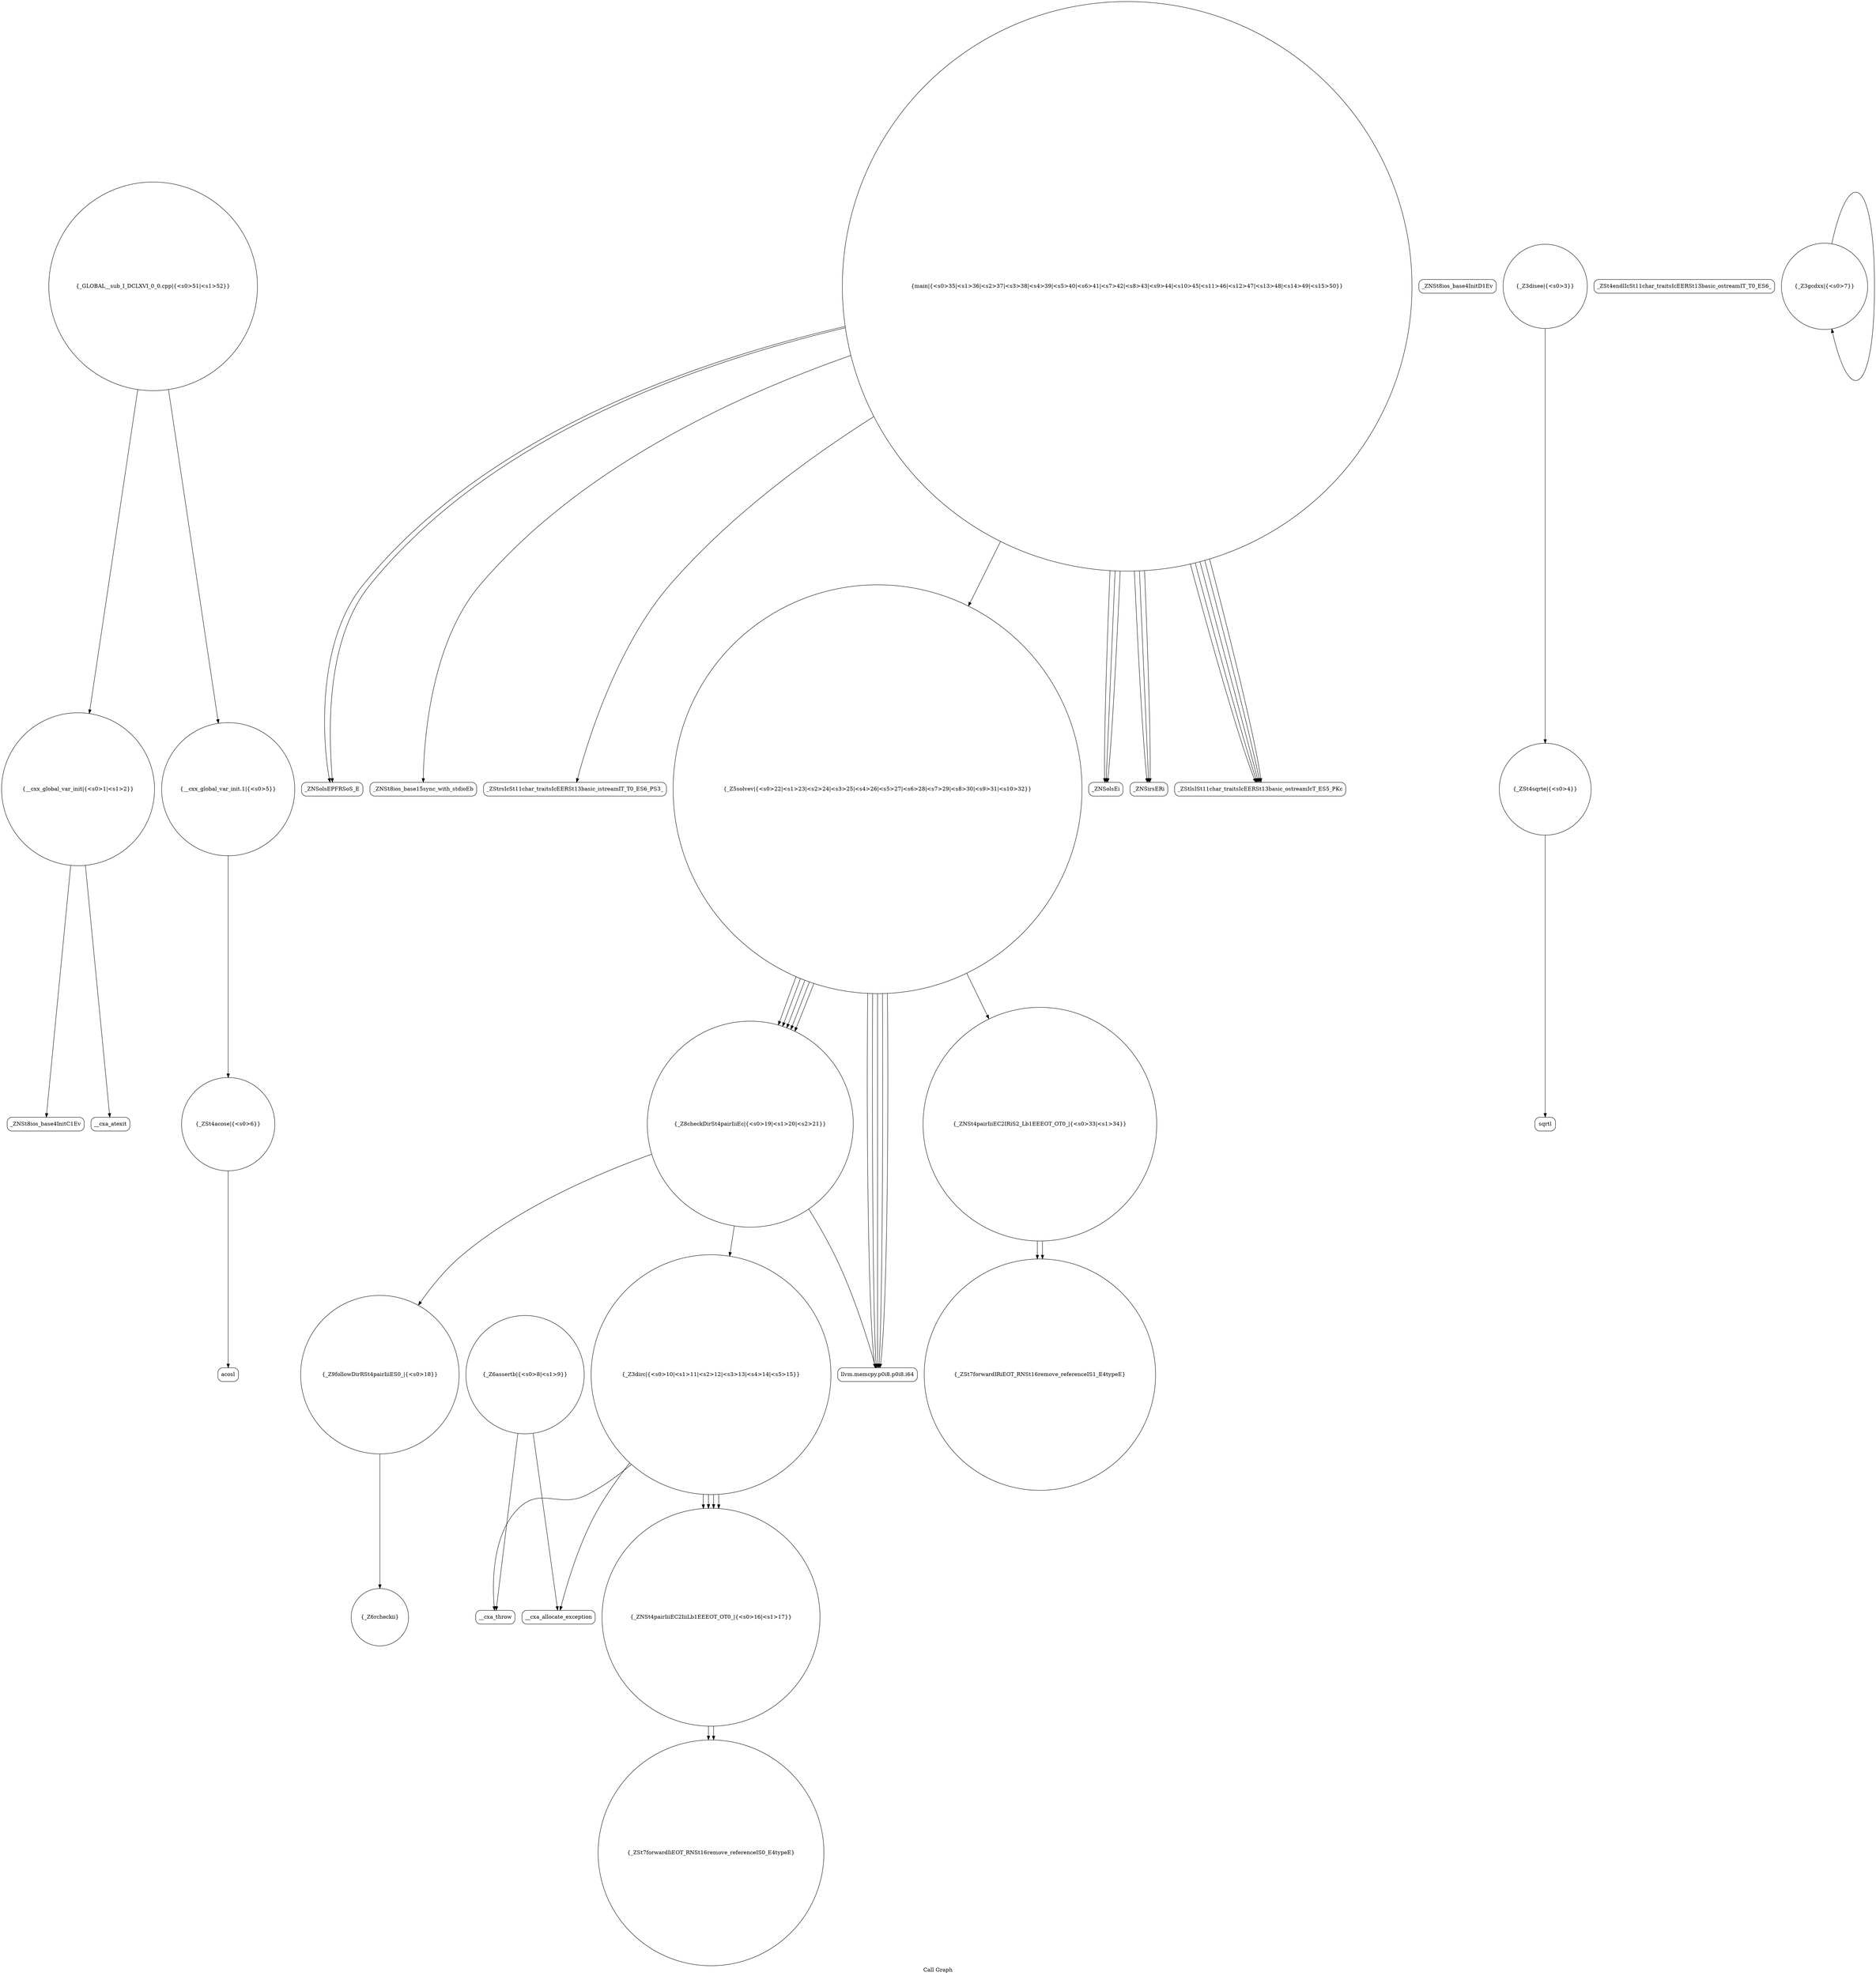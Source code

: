 digraph "Call Graph" {
	label="Call Graph";

	Node0x55e633194900 [shape=record,shape=circle,label="{__cxx_global_var_init|{<s0>1|<s1>2}}"];
	Node0x55e633194900:s0 -> Node0x55e63323dc60[color=black];
	Node0x55e633194900:s1 -> Node0x55e63323dd60[color=black];
	Node0x55e63323e8e0 [shape=record,shape=Mrecord,label="{_ZNSolsEPFRSoS_E}"];
	Node0x55e63323df60 [shape=record,shape=circle,label="{_ZSt4acose|{<s0>6}}"];
	Node0x55e63323df60:s0 -> Node0x55e63323ea60[color=black];
	Node0x55e63323e2e0 [shape=record,shape=circle,label="{_ZNSt4pairIiiEC2IiiLb1EEEOT_OT0_|{<s0>16|<s1>17}}"];
	Node0x55e63323e2e0:s0 -> Node0x55e63323eae0[color=black];
	Node0x55e63323e2e0:s1 -> Node0x55e63323eae0[color=black];
	Node0x55e63323e660 [shape=record,shape=Mrecord,label="{_ZNSt8ios_base15sync_with_stdioEb}"];
	Node0x55e63323dce0 [shape=record,shape=Mrecord,label="{_ZNSt8ios_base4InitD1Ev}"];
	Node0x55e63323e9e0 [shape=record,shape=Mrecord,label="{sqrtl}"];
	Node0x55e63323e060 [shape=record,shape=circle,label="{_Z6assertb|{<s0>8|<s1>9}}"];
	Node0x55e63323e060:s0 -> Node0x55e63323e0e0[color=black];
	Node0x55e63323e060:s1 -> Node0x55e63323e160[color=black];
	Node0x55e63323e3e0 [shape=record,shape=circle,label="{_Z8checkDirSt4pairIiiEc|{<s0>19|<s1>20|<s2>21}}"];
	Node0x55e63323e3e0:s0 -> Node0x55e63323e260[color=black];
	Node0x55e63323e3e0:s1 -> Node0x55e63323e460[color=black];
	Node0x55e63323e3e0:s2 -> Node0x55e63323e360[color=black];
	Node0x55e63323e760 [shape=record,shape=Mrecord,label="{_ZStrsIcSt11char_traitsIcEERSt13basic_istreamIT_T0_ES6_PS3_}"];
	Node0x55e63323dde0 [shape=record,shape=circle,label="{_Z3disee|{<s0>3}}"];
	Node0x55e63323dde0:s0 -> Node0x55e63323de60[color=black];
	Node0x55e63323eae0 [shape=record,shape=circle,label="{_ZSt7forwardIiEOT_RNSt16remove_referenceIS0_E4typeE}"];
	Node0x55e63323e160 [shape=record,shape=Mrecord,label="{__cxa_throw}"];
	Node0x55e63323e4e0 [shape=record,shape=circle,label="{_Z5solvev|{<s0>22|<s1>23|<s2>24|<s3>25|<s4>26|<s5>27|<s6>28|<s7>29|<s8>30|<s9>31|<s10>32}}"];
	Node0x55e63323e4e0:s0 -> Node0x55e63323e560[color=black];
	Node0x55e63323e4e0:s1 -> Node0x55e63323e460[color=black];
	Node0x55e63323e4e0:s2 -> Node0x55e63323e3e0[color=black];
	Node0x55e63323e4e0:s3 -> Node0x55e63323e460[color=black];
	Node0x55e63323e4e0:s4 -> Node0x55e63323e3e0[color=black];
	Node0x55e63323e4e0:s5 -> Node0x55e63323e460[color=black];
	Node0x55e63323e4e0:s6 -> Node0x55e63323e3e0[color=black];
	Node0x55e63323e4e0:s7 -> Node0x55e63323e460[color=black];
	Node0x55e63323e4e0:s8 -> Node0x55e63323e3e0[color=black];
	Node0x55e63323e4e0:s9 -> Node0x55e63323e460[color=black];
	Node0x55e63323e4e0:s10 -> Node0x55e63323e3e0[color=black];
	Node0x55e63323e860 [shape=record,shape=Mrecord,label="{_ZNSolsEi}"];
	Node0x55e63323dee0 [shape=record,shape=circle,label="{__cxx_global_var_init.1|{<s0>5}}"];
	Node0x55e63323dee0:s0 -> Node0x55e63323df60[color=black];
	Node0x55e63323ebe0 [shape=record,shape=circle,label="{_GLOBAL__sub_I_DCLXVI_0_0.cpp|{<s0>51|<s1>52}}"];
	Node0x55e63323ebe0:s0 -> Node0x55e633194900[color=black];
	Node0x55e63323ebe0:s1 -> Node0x55e63323dee0[color=black];
	Node0x55e63323e260 [shape=record,shape=circle,label="{_Z3dirc|{<s0>10|<s1>11|<s2>12|<s3>13|<s4>14|<s5>15}}"];
	Node0x55e63323e260:s0 -> Node0x55e63323e2e0[color=black];
	Node0x55e63323e260:s1 -> Node0x55e63323e2e0[color=black];
	Node0x55e63323e260:s2 -> Node0x55e63323e2e0[color=black];
	Node0x55e63323e260:s3 -> Node0x55e63323e2e0[color=black];
	Node0x55e63323e260:s4 -> Node0x55e63323e0e0[color=black];
	Node0x55e63323e260:s5 -> Node0x55e63323e160[color=black];
	Node0x55e63323e5e0 [shape=record,shape=circle,label="{main|{<s0>35|<s1>36|<s2>37|<s3>38|<s4>39|<s5>40|<s6>41|<s7>42|<s8>43|<s9>44|<s10>45|<s11>46|<s12>47|<s13>48|<s14>49|<s15>50}}"];
	Node0x55e63323e5e0:s0 -> Node0x55e63323e660[color=black];
	Node0x55e63323e5e0:s1 -> Node0x55e63323e6e0[color=black];
	Node0x55e63323e5e0:s2 -> Node0x55e63323e6e0[color=black];
	Node0x55e63323e5e0:s3 -> Node0x55e63323e6e0[color=black];
	Node0x55e63323e5e0:s4 -> Node0x55e63323e760[color=black];
	Node0x55e63323e5e0:s5 -> Node0x55e63323e4e0[color=black];
	Node0x55e63323e5e0:s6 -> Node0x55e63323e7e0[color=black];
	Node0x55e63323e5e0:s7 -> Node0x55e63323e860[color=black];
	Node0x55e63323e5e0:s8 -> Node0x55e63323e7e0[color=black];
	Node0x55e63323e5e0:s9 -> Node0x55e63323e860[color=black];
	Node0x55e63323e5e0:s10 -> Node0x55e63323e8e0[color=black];
	Node0x55e63323e5e0:s11 -> Node0x55e63323e7e0[color=black];
	Node0x55e63323e5e0:s12 -> Node0x55e63323e860[color=black];
	Node0x55e63323e5e0:s13 -> Node0x55e63323e7e0[color=black];
	Node0x55e63323e5e0:s14 -> Node0x55e63323e7e0[color=black];
	Node0x55e63323e5e0:s15 -> Node0x55e63323e8e0[color=black];
	Node0x55e63323dc60 [shape=record,shape=Mrecord,label="{_ZNSt8ios_base4InitC1Ev}"];
	Node0x55e63323e960 [shape=record,shape=Mrecord,label="{_ZSt4endlIcSt11char_traitsIcEERSt13basic_ostreamIT_T0_ES6_}"];
	Node0x55e63323dfe0 [shape=record,shape=circle,label="{_Z3gcdxx|{<s0>7}}"];
	Node0x55e63323dfe0:s0 -> Node0x55e63323dfe0[color=black];
	Node0x55e63323e360 [shape=record,shape=circle,label="{_Z9followDirRSt4pairIiiES0_|{<s0>18}}"];
	Node0x55e63323e360:s0 -> Node0x55e63323e1e0[color=black];
	Node0x55e63323e6e0 [shape=record,shape=Mrecord,label="{_ZNSirsERi}"];
	Node0x55e63323dd60 [shape=record,shape=Mrecord,label="{__cxa_atexit}"];
	Node0x55e63323ea60 [shape=record,shape=Mrecord,label="{acosl}"];
	Node0x55e63323e0e0 [shape=record,shape=Mrecord,label="{__cxa_allocate_exception}"];
	Node0x55e63323e460 [shape=record,shape=Mrecord,label="{llvm.memcpy.p0i8.p0i8.i64}"];
	Node0x55e63323e7e0 [shape=record,shape=Mrecord,label="{_ZStlsISt11char_traitsIcEERSt13basic_ostreamIcT_ES5_PKc}"];
	Node0x55e63323de60 [shape=record,shape=circle,label="{_ZSt4sqrte|{<s0>4}}"];
	Node0x55e63323de60:s0 -> Node0x55e63323e9e0[color=black];
	Node0x55e63323eb60 [shape=record,shape=circle,label="{_ZSt7forwardIRiEOT_RNSt16remove_referenceIS1_E4typeE}"];
	Node0x55e63323e1e0 [shape=record,shape=circle,label="{_Z6rcheckii}"];
	Node0x55e63323e560 [shape=record,shape=circle,label="{_ZNSt4pairIiiEC2IRiS2_Lb1EEEOT_OT0_|{<s0>33|<s1>34}}"];
	Node0x55e63323e560:s0 -> Node0x55e63323eb60[color=black];
	Node0x55e63323e560:s1 -> Node0x55e63323eb60[color=black];
}
